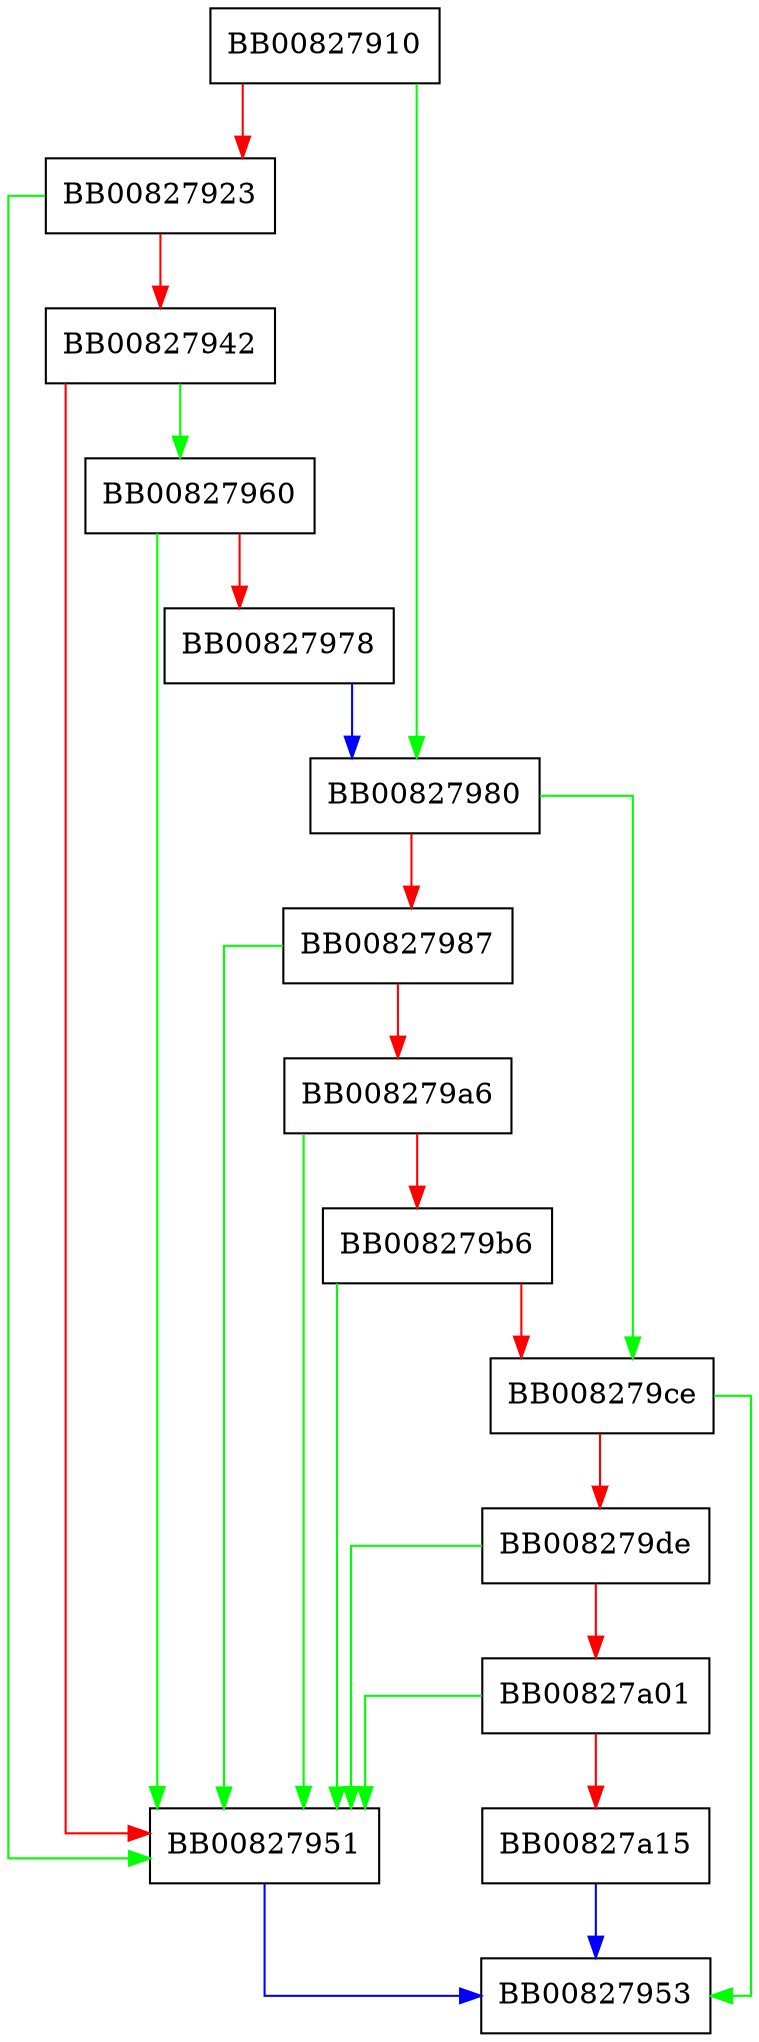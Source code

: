 digraph i2r_ocsp_crlid {
  node [shape="box"];
  graph [splines=ortho];
  BB00827910 -> BB00827980 [color="green"];
  BB00827910 -> BB00827923 [color="red"];
  BB00827923 -> BB00827951 [color="green"];
  BB00827923 -> BB00827942 [color="red"];
  BB00827942 -> BB00827960 [color="green"];
  BB00827942 -> BB00827951 [color="red"];
  BB00827951 -> BB00827953 [color="blue"];
  BB00827960 -> BB00827951 [color="green"];
  BB00827960 -> BB00827978 [color="red"];
  BB00827978 -> BB00827980 [color="blue"];
  BB00827980 -> BB008279ce [color="green"];
  BB00827980 -> BB00827987 [color="red"];
  BB00827987 -> BB00827951 [color="green"];
  BB00827987 -> BB008279a6 [color="red"];
  BB008279a6 -> BB00827951 [color="green"];
  BB008279a6 -> BB008279b6 [color="red"];
  BB008279b6 -> BB00827951 [color="green"];
  BB008279b6 -> BB008279ce [color="red"];
  BB008279ce -> BB00827953 [color="green"];
  BB008279ce -> BB008279de [color="red"];
  BB008279de -> BB00827951 [color="green"];
  BB008279de -> BB00827a01 [color="red"];
  BB00827a01 -> BB00827951 [color="green"];
  BB00827a01 -> BB00827a15 [color="red"];
  BB00827a15 -> BB00827953 [color="blue"];
}